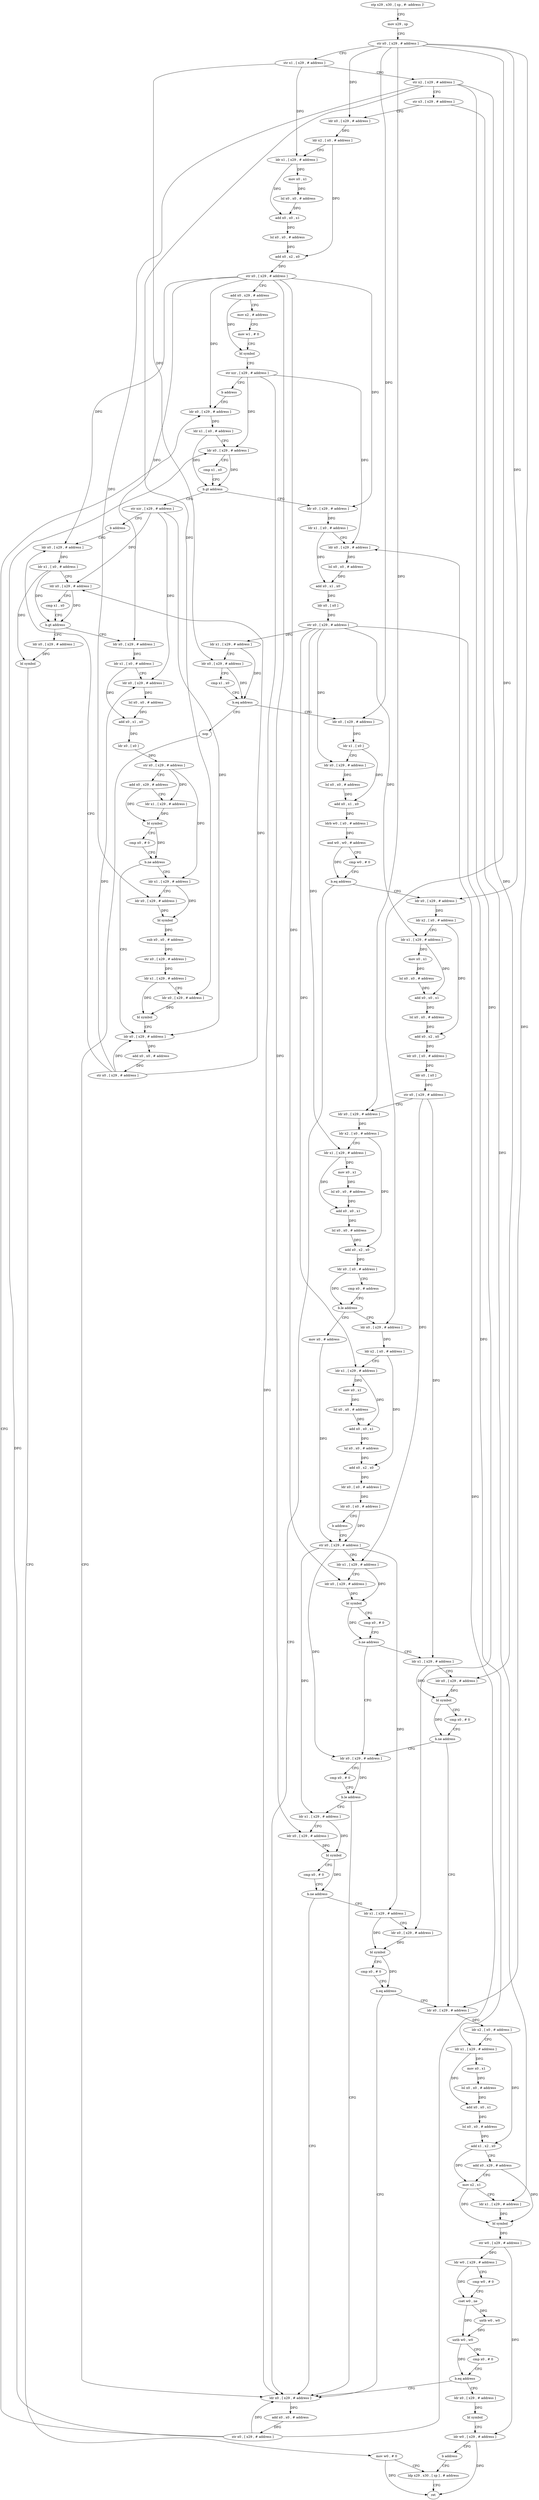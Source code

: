 digraph "func" {
"365852" [label = "stp x29 , x30 , [ sp , #- address ]!" ]
"365856" [label = "mov x29 , sp" ]
"365860" [label = "str x0 , [ x29 , # address ]" ]
"365864" [label = "str x1 , [ x29 , # address ]" ]
"365868" [label = "str x2 , [ x29 , # address ]" ]
"365872" [label = "str x3 , [ x29 , # address ]" ]
"365876" [label = "ldr x0 , [ x29 , # address ]" ]
"365880" [label = "ldr x2 , [ x0 , # address ]" ]
"365884" [label = "ldr x1 , [ x29 , # address ]" ]
"365888" [label = "mov x0 , x1" ]
"365892" [label = "lsl x0 , x0 , # address" ]
"365896" [label = "add x0 , x0 , x1" ]
"365900" [label = "lsl x0 , x0 , # address" ]
"365904" [label = "add x0 , x2 , x0" ]
"365908" [label = "str x0 , [ x29 , # address ]" ]
"365912" [label = "add x0 , x29 , # address" ]
"365916" [label = "mov x2 , # address" ]
"365920" [label = "mov w1 , # 0" ]
"365924" [label = "bl symbol" ]
"365928" [label = "str xzr , [ x29 , # address ]" ]
"365932" [label = "b address" ]
"366360" [label = "ldr x0 , [ x29 , # address ]" ]
"366364" [label = "ldr x1 , [ x0 , # address ]" ]
"366368" [label = "ldr x0 , [ x29 , # address ]" ]
"366372" [label = "cmp x1 , x0" ]
"366376" [label = "b.gt address" ]
"365936" [label = "ldr x0 , [ x29 , # address ]" ]
"366380" [label = "str xzr , [ x29 , # address ]" ]
"365940" [label = "ldr x1 , [ x0 , # address ]" ]
"365944" [label = "ldr x0 , [ x29 , # address ]" ]
"365948" [label = "lsl x0 , x0 , # address" ]
"365952" [label = "add x0 , x1 , x0" ]
"365956" [label = "ldr x0 , [ x0 ]" ]
"365960" [label = "str x0 , [ x29 , # address ]" ]
"365964" [label = "ldr x1 , [ x29 , # address ]" ]
"365968" [label = "ldr x0 , [ x29 , # address ]" ]
"365972" [label = "cmp x1 , x0" ]
"365976" [label = "b.eq address" ]
"366344" [label = "nop" ]
"365980" [label = "ldr x0 , [ x29 , # address ]" ]
"366384" [label = "b address" ]
"366480" [label = "ldr x0 , [ x29 , # address ]" ]
"366348" [label = "ldr x0 , [ x29 , # address ]" ]
"365984" [label = "ldr x1 , [ x0 ]" ]
"365988" [label = "ldr x0 , [ x29 , # address ]" ]
"365992" [label = "lsl x0 , x0 , # address" ]
"365996" [label = "add x0 , x1 , x0" ]
"366000" [label = "ldrb w0 , [ x0 , # address ]" ]
"366004" [label = "and w0 , w0 , # address" ]
"366008" [label = "cmp w0 , # 0" ]
"366012" [label = "b.eq address" ]
"366016" [label = "ldr x0 , [ x29 , # address ]" ]
"366484" [label = "ldr x1 , [ x0 , # address ]" ]
"366488" [label = "ldr x0 , [ x29 , # address ]" ]
"366492" [label = "cmp x1 , x0" ]
"366496" [label = "b.gt address" ]
"366388" [label = "ldr x0 , [ x29 , # address ]" ]
"366500" [label = "ldr x0 , [ x29 , # address ]" ]
"366352" [label = "add x0 , x0 , # address" ]
"366356" [label = "str x0 , [ x29 , # address ]" ]
"366020" [label = "ldr x2 , [ x0 , # address ]" ]
"366024" [label = "ldr x1 , [ x29 , # address ]" ]
"366028" [label = "mov x0 , x1" ]
"366032" [label = "lsl x0 , x0 , # address" ]
"366036" [label = "add x0 , x0 , x1" ]
"366040" [label = "lsl x0 , x0 , # address" ]
"366044" [label = "add x0 , x2 , x0" ]
"366048" [label = "ldr x0 , [ x0 , # address ]" ]
"366052" [label = "ldr x0 , [ x0 ]" ]
"366056" [label = "str x0 , [ x29 , # address ]" ]
"366060" [label = "ldr x0 , [ x29 , # address ]" ]
"366064" [label = "ldr x2 , [ x0 , # address ]" ]
"366068" [label = "ldr x1 , [ x29 , # address ]" ]
"366072" [label = "mov x0 , x1" ]
"366076" [label = "lsl x0 , x0 , # address" ]
"366080" [label = "add x0 , x0 , x1" ]
"366084" [label = "lsl x0 , x0 , # address" ]
"366088" [label = "add x0 , x2 , x0" ]
"366092" [label = "ldr x0 , [ x0 , # address ]" ]
"366096" [label = "cmp x0 , # address" ]
"366100" [label = "b.le address" ]
"366148" [label = "mov x0 , # address" ]
"366104" [label = "ldr x0 , [ x29 , # address ]" ]
"366392" [label = "ldr x1 , [ x0 , # address ]" ]
"366396" [label = "ldr x0 , [ x29 , # address ]" ]
"366400" [label = "lsl x0 , x0 , # address" ]
"366404" [label = "add x0 , x1 , x0" ]
"366408" [label = "ldr x0 , [ x0 ]" ]
"366412" [label = "str x0 , [ x29 , # address ]" ]
"366416" [label = "add x0 , x29 , # address" ]
"366420" [label = "ldr x1 , [ x29 , # address ]" ]
"366424" [label = "bl symbol" ]
"366428" [label = "cmp x0 , # 0" ]
"366432" [label = "b.ne address" ]
"366468" [label = "ldr x0 , [ x29 , # address ]" ]
"366436" [label = "ldr x1 , [ x29 , # address ]" ]
"366504" [label = "bl symbol" ]
"366508" [label = "mov w0 , # 0" ]
"366512" [label = "ldp x29 , x30 , [ sp ] , # address" ]
"366152" [label = "str x0 , [ x29 , # address ]" ]
"366108" [label = "ldr x2 , [ x0 , # address ]" ]
"366112" [label = "ldr x1 , [ x29 , # address ]" ]
"366116" [label = "mov x0 , x1" ]
"366120" [label = "lsl x0 , x0 , # address" ]
"366124" [label = "add x0 , x0 , x1" ]
"366128" [label = "lsl x0 , x0 , # address" ]
"366132" [label = "add x0 , x2 , x0" ]
"366136" [label = "ldr x0 , [ x0 , # address ]" ]
"366140" [label = "ldr x0 , [ x0 , # address ]" ]
"366144" [label = "b address" ]
"366472" [label = "add x0 , x0 , # address" ]
"366476" [label = "str x0 , [ x29 , # address ]" ]
"366440" [label = "ldr x0 , [ x29 , # address ]" ]
"366444" [label = "bl symbol" ]
"366448" [label = "sub x0 , x0 , # address" ]
"366452" [label = "str x0 , [ x29 , # address ]" ]
"366456" [label = "ldr x1 , [ x29 , # address ]" ]
"366460" [label = "ldr x0 , [ x29 , # address ]" ]
"366464" [label = "bl symbol" ]
"366196" [label = "ldr x0 , [ x29 , # address ]" ]
"366200" [label = "cmp x0 , # 0" ]
"366204" [label = "b.le address" ]
"366208" [label = "ldr x1 , [ x29 , # address ]" ]
"366176" [label = "ldr x1 , [ x29 , # address ]" ]
"366180" [label = "ldr x0 , [ x29 , # address ]" ]
"366184" [label = "bl symbol" ]
"366188" [label = "cmp x0 , # 0" ]
"366192" [label = "b.ne address" ]
"366248" [label = "ldr x0 , [ x29 , # address ]" ]
"366156" [label = "ldr x1 , [ x29 , # address ]" ]
"366160" [label = "ldr x0 , [ x29 , # address ]" ]
"366164" [label = "bl symbol" ]
"366168" [label = "cmp x0 , # 0" ]
"366172" [label = "b.ne address" ]
"366212" [label = "ldr x0 , [ x29 , # address ]" ]
"366216" [label = "bl symbol" ]
"366220" [label = "cmp x0 , # 0" ]
"366224" [label = "b.ne address" ]
"366228" [label = "ldr x1 , [ x29 , # address ]" ]
"366252" [label = "ldr x2 , [ x0 , # address ]" ]
"366256" [label = "ldr x1 , [ x29 , # address ]" ]
"366260" [label = "mov x0 , x1" ]
"366264" [label = "lsl x0 , x0 , # address" ]
"366268" [label = "add x0 , x0 , x1" ]
"366272" [label = "lsl x0 , x0 , # address" ]
"366276" [label = "add x1 , x2 , x0" ]
"366280" [label = "add x0 , x29 , # address" ]
"366284" [label = "mov x2 , x1" ]
"366288" [label = "ldr x1 , [ x29 , # address ]" ]
"366292" [label = "bl symbol" ]
"366296" [label = "str w0 , [ x29 , # address ]" ]
"366300" [label = "ldr w0 , [ x29 , # address ]" ]
"366304" [label = "cmp w0 , # 0" ]
"366308" [label = "cset w0 , ne" ]
"366312" [label = "uxtb w0 , w0" ]
"366316" [label = "uxtb w0 , w0" ]
"366320" [label = "cmp x0 , # 0" ]
"366324" [label = "b.eq address" ]
"366328" [label = "ldr x0 , [ x29 , # address ]" ]
"366232" [label = "ldr x0 , [ x29 , # address ]" ]
"366236" [label = "bl symbol" ]
"366240" [label = "cmp x0 , # 0" ]
"366244" [label = "b.eq address" ]
"366332" [label = "bl symbol" ]
"366336" [label = "ldr w0 , [ x29 , # address ]" ]
"366340" [label = "b address" ]
"366516" [label = "ret" ]
"365852" -> "365856" [ label = "CFG" ]
"365856" -> "365860" [ label = "CFG" ]
"365860" -> "365864" [ label = "CFG" ]
"365860" -> "365876" [ label = "DFG" ]
"365860" -> "365980" [ label = "DFG" ]
"365860" -> "366016" [ label = "DFG" ]
"365860" -> "366060" [ label = "DFG" ]
"365860" -> "366104" [ label = "DFG" ]
"365860" -> "366248" [ label = "DFG" ]
"365864" -> "365868" [ label = "CFG" ]
"365864" -> "365884" [ label = "DFG" ]
"365864" -> "365968" [ label = "DFG" ]
"365868" -> "365872" [ label = "CFG" ]
"365868" -> "366440" [ label = "DFG" ]
"365868" -> "366460" [ label = "DFG" ]
"365868" -> "366180" [ label = "DFG" ]
"365868" -> "366232" [ label = "DFG" ]
"365872" -> "365876" [ label = "CFG" ]
"365872" -> "366288" [ label = "DFG" ]
"365876" -> "365880" [ label = "DFG" ]
"365880" -> "365884" [ label = "CFG" ]
"365880" -> "365904" [ label = "DFG" ]
"365884" -> "365888" [ label = "DFG" ]
"365884" -> "365896" [ label = "DFG" ]
"365888" -> "365892" [ label = "DFG" ]
"365892" -> "365896" [ label = "DFG" ]
"365896" -> "365900" [ label = "DFG" ]
"365900" -> "365904" [ label = "DFG" ]
"365904" -> "365908" [ label = "DFG" ]
"365908" -> "365912" [ label = "CFG" ]
"365908" -> "366360" [ label = "DFG" ]
"365908" -> "365936" [ label = "DFG" ]
"365908" -> "366480" [ label = "DFG" ]
"365908" -> "366388" [ label = "DFG" ]
"365908" -> "366160" [ label = "DFG" ]
"365908" -> "366212" [ label = "DFG" ]
"365912" -> "365916" [ label = "CFG" ]
"365912" -> "365924" [ label = "DFG" ]
"365916" -> "365920" [ label = "CFG" ]
"365920" -> "365924" [ label = "CFG" ]
"365924" -> "365928" [ label = "CFG" ]
"365928" -> "365932" [ label = "CFG" ]
"365928" -> "366368" [ label = "DFG" ]
"365928" -> "365944" [ label = "DFG" ]
"365928" -> "366348" [ label = "DFG" ]
"365932" -> "366360" [ label = "CFG" ]
"366360" -> "366364" [ label = "DFG" ]
"366364" -> "366368" [ label = "CFG" ]
"366364" -> "366376" [ label = "DFG" ]
"366368" -> "366372" [ label = "CFG" ]
"366368" -> "366376" [ label = "DFG" ]
"366372" -> "366376" [ label = "CFG" ]
"366376" -> "365936" [ label = "CFG" ]
"366376" -> "366380" [ label = "CFG" ]
"365936" -> "365940" [ label = "DFG" ]
"366380" -> "366384" [ label = "CFG" ]
"366380" -> "366488" [ label = "DFG" ]
"366380" -> "366396" [ label = "DFG" ]
"366380" -> "366468" [ label = "DFG" ]
"365940" -> "365944" [ label = "CFG" ]
"365940" -> "365952" [ label = "DFG" ]
"365944" -> "365948" [ label = "DFG" ]
"365948" -> "365952" [ label = "DFG" ]
"365952" -> "365956" [ label = "DFG" ]
"365956" -> "365960" [ label = "DFG" ]
"365960" -> "365964" [ label = "DFG" ]
"365960" -> "365988" [ label = "DFG" ]
"365960" -> "366024" [ label = "DFG" ]
"365960" -> "366068" [ label = "DFG" ]
"365960" -> "366112" [ label = "DFG" ]
"365960" -> "366256" [ label = "DFG" ]
"365964" -> "365968" [ label = "CFG" ]
"365964" -> "365976" [ label = "DFG" ]
"365968" -> "365972" [ label = "CFG" ]
"365968" -> "365976" [ label = "DFG" ]
"365972" -> "365976" [ label = "CFG" ]
"365976" -> "366344" [ label = "CFG" ]
"365976" -> "365980" [ label = "CFG" ]
"366344" -> "366348" [ label = "CFG" ]
"365980" -> "365984" [ label = "DFG" ]
"366384" -> "366480" [ label = "CFG" ]
"366480" -> "366484" [ label = "DFG" ]
"366348" -> "366352" [ label = "DFG" ]
"365984" -> "365988" [ label = "CFG" ]
"365984" -> "365996" [ label = "DFG" ]
"365988" -> "365992" [ label = "DFG" ]
"365992" -> "365996" [ label = "DFG" ]
"365996" -> "366000" [ label = "DFG" ]
"366000" -> "366004" [ label = "DFG" ]
"366004" -> "366008" [ label = "CFG" ]
"366004" -> "366012" [ label = "DFG" ]
"366008" -> "366012" [ label = "CFG" ]
"366012" -> "366348" [ label = "CFG" ]
"366012" -> "366016" [ label = "CFG" ]
"366016" -> "366020" [ label = "DFG" ]
"366484" -> "366488" [ label = "CFG" ]
"366484" -> "366496" [ label = "DFG" ]
"366484" -> "366504" [ label = "DFG" ]
"366488" -> "366492" [ label = "CFG" ]
"366488" -> "366496" [ label = "DFG" ]
"366492" -> "366496" [ label = "CFG" ]
"366496" -> "366388" [ label = "CFG" ]
"366496" -> "366500" [ label = "CFG" ]
"366388" -> "366392" [ label = "DFG" ]
"366500" -> "366504" [ label = "DFG" ]
"366352" -> "366356" [ label = "DFG" ]
"366356" -> "366360" [ label = "CFG" ]
"366356" -> "366368" [ label = "DFG" ]
"366356" -> "365944" [ label = "DFG" ]
"366356" -> "366348" [ label = "DFG" ]
"366020" -> "366024" [ label = "CFG" ]
"366020" -> "366044" [ label = "DFG" ]
"366024" -> "366028" [ label = "DFG" ]
"366024" -> "366036" [ label = "DFG" ]
"366028" -> "366032" [ label = "DFG" ]
"366032" -> "366036" [ label = "DFG" ]
"366036" -> "366040" [ label = "DFG" ]
"366040" -> "366044" [ label = "DFG" ]
"366044" -> "366048" [ label = "DFG" ]
"366048" -> "366052" [ label = "DFG" ]
"366052" -> "366056" [ label = "DFG" ]
"366056" -> "366060" [ label = "CFG" ]
"366056" -> "366156" [ label = "DFG" ]
"366056" -> "366176" [ label = "DFG" ]
"366060" -> "366064" [ label = "DFG" ]
"366064" -> "366068" [ label = "CFG" ]
"366064" -> "366088" [ label = "DFG" ]
"366068" -> "366072" [ label = "DFG" ]
"366068" -> "366080" [ label = "DFG" ]
"366072" -> "366076" [ label = "DFG" ]
"366076" -> "366080" [ label = "DFG" ]
"366080" -> "366084" [ label = "DFG" ]
"366084" -> "366088" [ label = "DFG" ]
"366088" -> "366092" [ label = "DFG" ]
"366092" -> "366096" [ label = "CFG" ]
"366092" -> "366100" [ label = "DFG" ]
"366096" -> "366100" [ label = "CFG" ]
"366100" -> "366148" [ label = "CFG" ]
"366100" -> "366104" [ label = "CFG" ]
"366148" -> "366152" [ label = "DFG" ]
"366104" -> "366108" [ label = "DFG" ]
"366392" -> "366396" [ label = "CFG" ]
"366392" -> "366404" [ label = "DFG" ]
"366396" -> "366400" [ label = "DFG" ]
"366400" -> "366404" [ label = "DFG" ]
"366404" -> "366408" [ label = "DFG" ]
"366408" -> "366412" [ label = "DFG" ]
"366412" -> "366416" [ label = "CFG" ]
"366412" -> "366420" [ label = "DFG" ]
"366412" -> "366436" [ label = "DFG" ]
"366416" -> "366420" [ label = "CFG" ]
"366416" -> "366424" [ label = "DFG" ]
"366420" -> "366424" [ label = "DFG" ]
"366424" -> "366428" [ label = "CFG" ]
"366424" -> "366432" [ label = "DFG" ]
"366428" -> "366432" [ label = "CFG" ]
"366432" -> "366468" [ label = "CFG" ]
"366432" -> "366436" [ label = "CFG" ]
"366468" -> "366472" [ label = "DFG" ]
"366436" -> "366440" [ label = "CFG" ]
"366436" -> "366444" [ label = "DFG" ]
"366504" -> "366508" [ label = "CFG" ]
"366508" -> "366512" [ label = "CFG" ]
"366508" -> "366516" [ label = "DFG" ]
"366512" -> "366516" [ label = "CFG" ]
"366152" -> "366156" [ label = "CFG" ]
"366152" -> "366196" [ label = "DFG" ]
"366152" -> "366208" [ label = "DFG" ]
"366152" -> "366228" [ label = "DFG" ]
"366108" -> "366112" [ label = "CFG" ]
"366108" -> "366132" [ label = "DFG" ]
"366112" -> "366116" [ label = "DFG" ]
"366112" -> "366124" [ label = "DFG" ]
"366116" -> "366120" [ label = "DFG" ]
"366120" -> "366124" [ label = "DFG" ]
"366124" -> "366128" [ label = "DFG" ]
"366128" -> "366132" [ label = "DFG" ]
"366132" -> "366136" [ label = "DFG" ]
"366136" -> "366140" [ label = "DFG" ]
"366140" -> "366144" [ label = "CFG" ]
"366140" -> "366152" [ label = "DFG" ]
"366144" -> "366152" [ label = "CFG" ]
"366472" -> "366476" [ label = "DFG" ]
"366476" -> "366480" [ label = "CFG" ]
"366476" -> "366488" [ label = "DFG" ]
"366476" -> "366396" [ label = "DFG" ]
"366476" -> "366468" [ label = "DFG" ]
"366440" -> "366444" [ label = "DFG" ]
"366444" -> "366448" [ label = "DFG" ]
"366448" -> "366452" [ label = "DFG" ]
"366452" -> "366456" [ label = "DFG" ]
"366456" -> "366460" [ label = "CFG" ]
"366456" -> "366464" [ label = "DFG" ]
"366460" -> "366464" [ label = "DFG" ]
"366464" -> "366468" [ label = "CFG" ]
"366196" -> "366200" [ label = "CFG" ]
"366196" -> "366204" [ label = "DFG" ]
"366200" -> "366204" [ label = "CFG" ]
"366204" -> "366348" [ label = "CFG" ]
"366204" -> "366208" [ label = "CFG" ]
"366208" -> "366212" [ label = "CFG" ]
"366208" -> "366216" [ label = "DFG" ]
"366176" -> "366180" [ label = "CFG" ]
"366176" -> "366184" [ label = "DFG" ]
"366180" -> "366184" [ label = "DFG" ]
"366184" -> "366188" [ label = "CFG" ]
"366184" -> "366192" [ label = "DFG" ]
"366188" -> "366192" [ label = "CFG" ]
"366192" -> "366248" [ label = "CFG" ]
"366192" -> "366196" [ label = "CFG" ]
"366248" -> "366252" [ label = "DFG" ]
"366156" -> "366160" [ label = "CFG" ]
"366156" -> "366164" [ label = "DFG" ]
"366160" -> "366164" [ label = "DFG" ]
"366164" -> "366168" [ label = "CFG" ]
"366164" -> "366172" [ label = "DFG" ]
"366168" -> "366172" [ label = "CFG" ]
"366172" -> "366196" [ label = "CFG" ]
"366172" -> "366176" [ label = "CFG" ]
"366212" -> "366216" [ label = "DFG" ]
"366216" -> "366220" [ label = "CFG" ]
"366216" -> "366224" [ label = "DFG" ]
"366220" -> "366224" [ label = "CFG" ]
"366224" -> "366348" [ label = "CFG" ]
"366224" -> "366228" [ label = "CFG" ]
"366228" -> "366232" [ label = "CFG" ]
"366228" -> "366236" [ label = "DFG" ]
"366252" -> "366256" [ label = "CFG" ]
"366252" -> "366276" [ label = "DFG" ]
"366256" -> "366260" [ label = "DFG" ]
"366256" -> "366268" [ label = "DFG" ]
"366260" -> "366264" [ label = "DFG" ]
"366264" -> "366268" [ label = "DFG" ]
"366268" -> "366272" [ label = "DFG" ]
"366272" -> "366276" [ label = "DFG" ]
"366276" -> "366280" [ label = "CFG" ]
"366276" -> "366284" [ label = "DFG" ]
"366280" -> "366284" [ label = "CFG" ]
"366280" -> "366292" [ label = "DFG" ]
"366284" -> "366288" [ label = "CFG" ]
"366284" -> "366292" [ label = "DFG" ]
"366288" -> "366292" [ label = "DFG" ]
"366292" -> "366296" [ label = "DFG" ]
"366296" -> "366300" [ label = "DFG" ]
"366296" -> "366336" [ label = "DFG" ]
"366300" -> "366304" [ label = "CFG" ]
"366300" -> "366308" [ label = "DFG" ]
"366304" -> "366308" [ label = "CFG" ]
"366308" -> "366312" [ label = "DFG" ]
"366308" -> "366316" [ label = "DFG" ]
"366312" -> "366316" [ label = "DFG" ]
"366316" -> "366320" [ label = "CFG" ]
"366316" -> "366324" [ label = "DFG" ]
"366320" -> "366324" [ label = "CFG" ]
"366324" -> "366348" [ label = "CFG" ]
"366324" -> "366328" [ label = "CFG" ]
"366328" -> "366332" [ label = "DFG" ]
"366232" -> "366236" [ label = "DFG" ]
"366236" -> "366240" [ label = "CFG" ]
"366236" -> "366244" [ label = "DFG" ]
"366240" -> "366244" [ label = "CFG" ]
"366244" -> "366348" [ label = "CFG" ]
"366244" -> "366248" [ label = "CFG" ]
"366332" -> "366336" [ label = "CFG" ]
"366336" -> "366340" [ label = "CFG" ]
"366336" -> "366516" [ label = "DFG" ]
"366340" -> "366512" [ label = "CFG" ]
}

